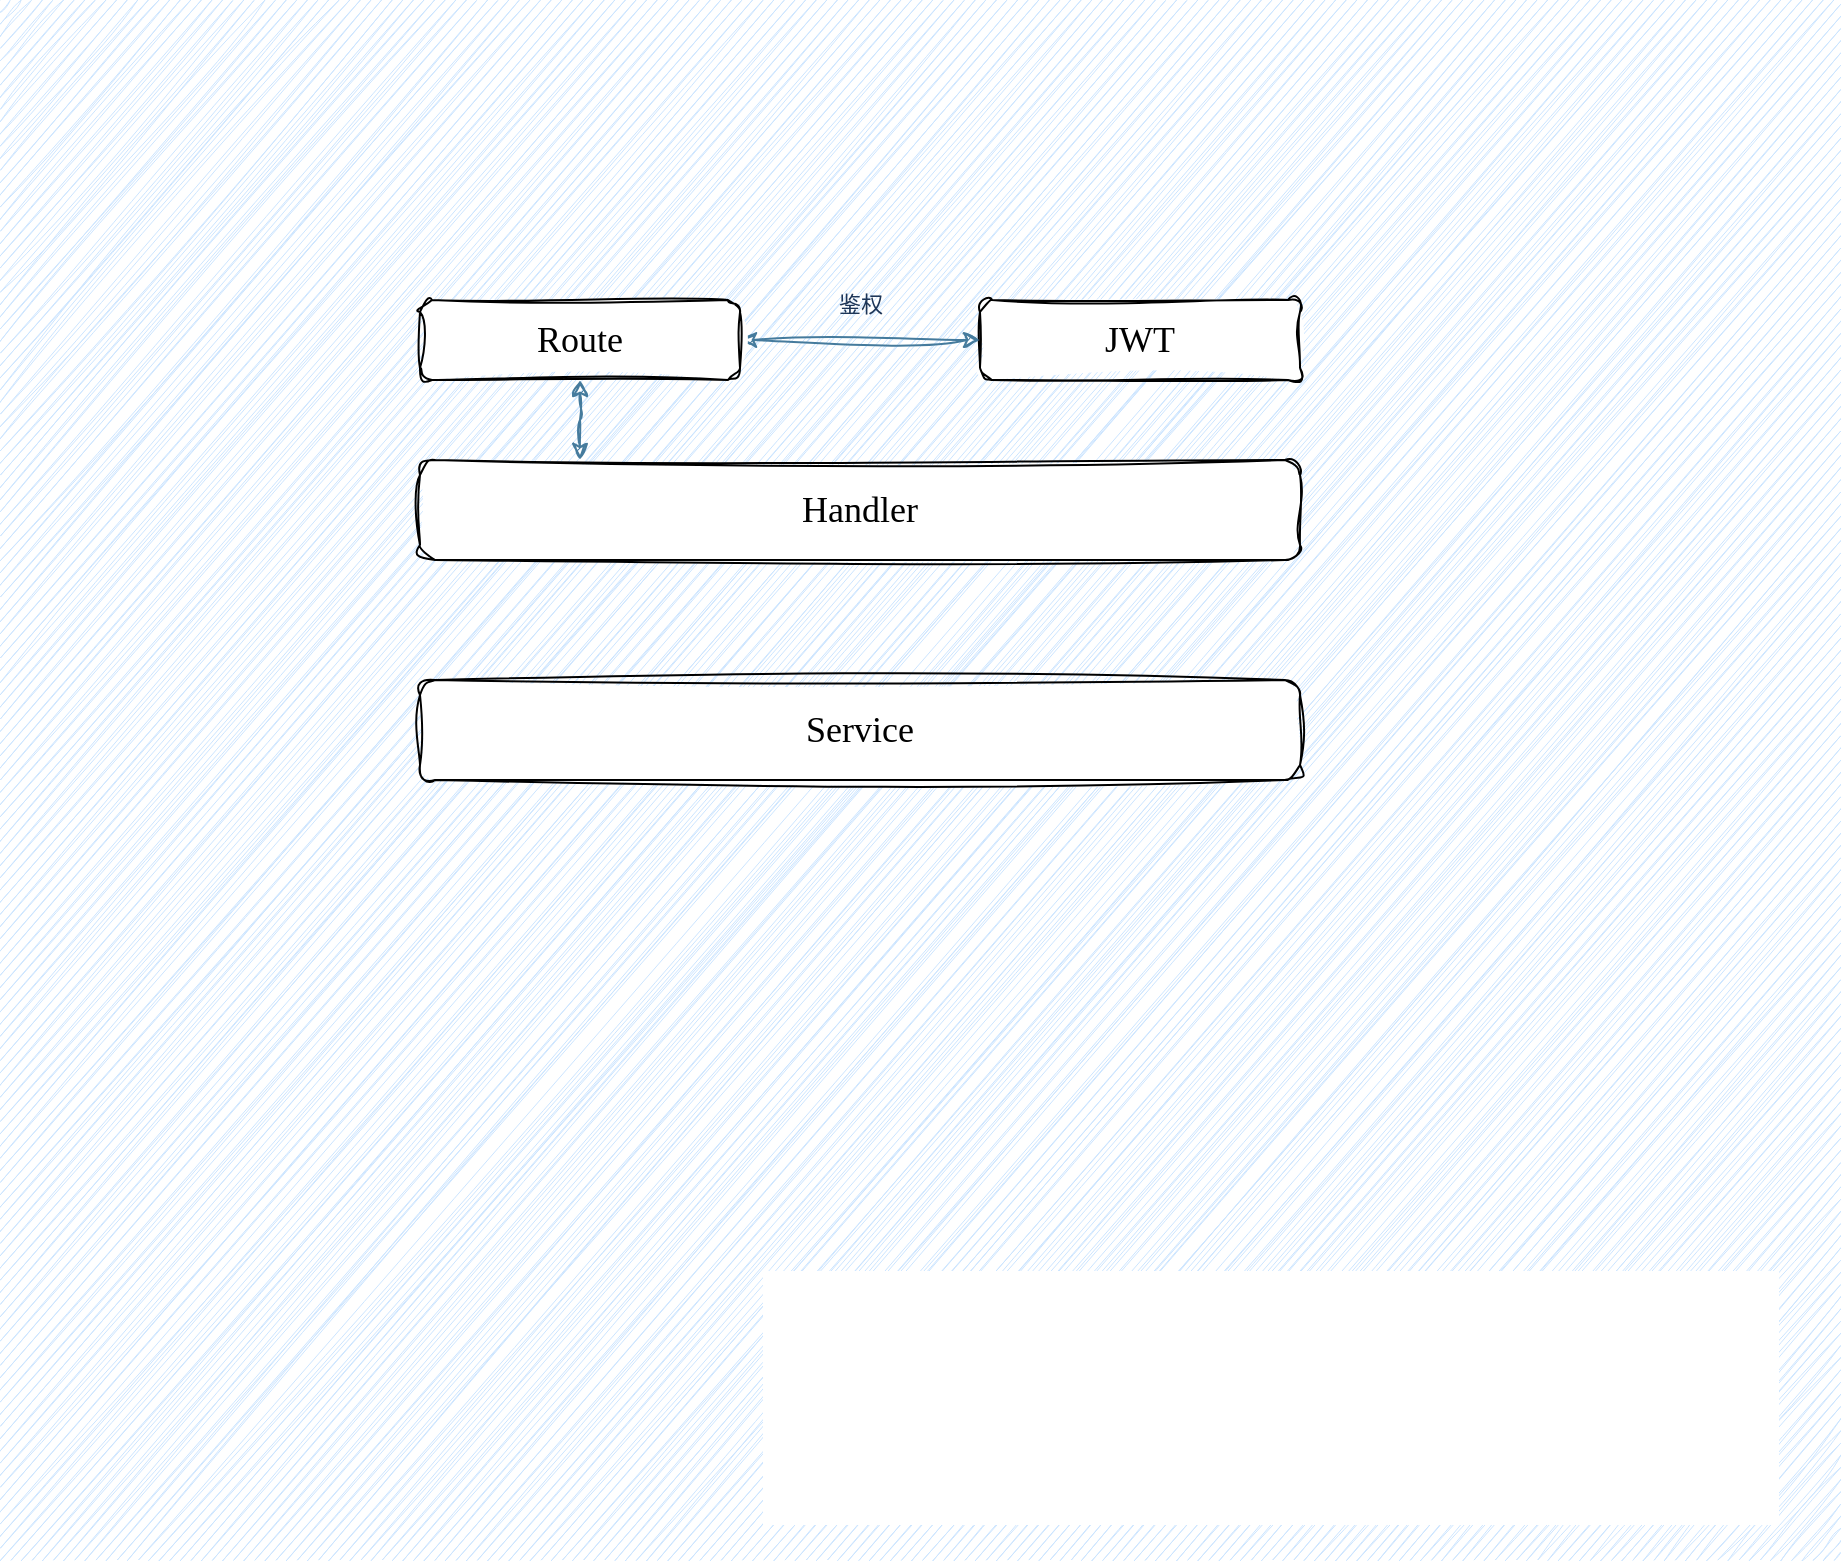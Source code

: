 <mxfile version="20.8.5" type="github">
  <diagram name="第 1 页" id="-vlab-wln1I7YojuGcyD">
    <mxGraphModel dx="1246" dy="569" grid="1" gridSize="10" guides="1" tooltips="1" connect="1" arrows="1" fold="1" page="0" pageScale="1" pageWidth="827" pageHeight="1169" math="0" shadow="0">
      <root>
        <mxCell id="0" />
        <mxCell id="1" parent="0" />
        <mxCell id="_8QWbkuz8nYEIBeXIv_E-8" value="" style="rounded=0;whiteSpace=wrap;html=1;sketch=1;hachureGap=4;jiggle=2;curveFitting=1;strokeColor=none;strokeWidth=1;fontFamily=Comic Sans MS;fontSize=18;fillColor=#cce5ff;" vertex="1" parent="1">
          <mxGeometry x="-50" y="160" width="920" height="780" as="geometry" />
        </mxCell>
        <mxCell id="7bCZedMBDCGuFrCVrtYH-1" value="&lt;font style=&quot;font-size: 18px;&quot;&gt;Handler&lt;/font&gt;" style="rounded=1;whiteSpace=wrap;html=1;shadow=0;labelBackgroundColor=none;sketch=1;curveFitting=1;jiggle=2;strokeWidth=1;fontFamily=Comic Sans MS;" parent="1" vertex="1">
          <mxGeometry x="160" y="390" width="440" height="50" as="geometry" />
        </mxCell>
        <mxCell id="7bCZedMBDCGuFrCVrtYH-2" value="&lt;font style=&quot;font-size: 18px;&quot;&gt;Service&lt;/font&gt;" style="rounded=1;whiteSpace=wrap;html=1;shadow=0;labelBackgroundColor=none;sketch=1;curveFitting=1;jiggle=2;strokeWidth=1;fontFamily=Comic Sans MS;" parent="1" vertex="1">
          <mxGeometry x="160" y="500" width="440" height="50" as="geometry" />
        </mxCell>
        <mxCell id="_8QWbkuz8nYEIBeXIv_E-1" value="&lt;font style=&quot;font-size: 18px;&quot;&gt;JWT&lt;/font&gt;" style="rounded=1;whiteSpace=wrap;html=1;shadow=0;labelBackgroundColor=none;sketch=1;curveFitting=1;jiggle=2;strokeWidth=1;fontFamily=Comic Sans MS;" vertex="1" parent="1">
          <mxGeometry x="440" y="310" width="160" height="40" as="geometry" />
        </mxCell>
        <mxCell id="_8QWbkuz8nYEIBeXIv_E-6" style="edgeStyle=orthogonalEdgeStyle;rounded=0;sketch=1;hachureGap=4;jiggle=2;curveFitting=1;orthogonalLoop=1;jettySize=auto;html=1;exitX=1;exitY=0.5;exitDx=0;exitDy=0;strokeColor=#457B9D;fontFamily=Comic Sans MS;fontSize=18;fontColor=#1D3557;fillColor=#A8DADC;startArrow=classic;startFill=1;" edge="1" parent="1" source="_8QWbkuz8nYEIBeXIv_E-5" target="_8QWbkuz8nYEIBeXIv_E-1">
          <mxGeometry relative="1" as="geometry" />
        </mxCell>
        <mxCell id="_8QWbkuz8nYEIBeXIv_E-7" value="&lt;font style=&quot;font-size: 11px;&quot;&gt;鉴权&lt;/font&gt;" style="edgeLabel;html=1;align=center;verticalAlign=middle;resizable=0;points=[];fontSize=18;fontFamily=Comic Sans MS;fontColor=#1D3557;labelBackgroundColor=none;" vertex="1" connectable="0" parent="_8QWbkuz8nYEIBeXIv_E-6">
          <mxGeometry x="0.406" relative="1" as="geometry">
            <mxPoint x="-25" y="-20" as="offset" />
          </mxGeometry>
        </mxCell>
        <mxCell id="_8QWbkuz8nYEIBeXIv_E-9" style="edgeStyle=orthogonalEdgeStyle;rounded=0;sketch=1;hachureGap=4;jiggle=2;curveFitting=1;orthogonalLoop=1;jettySize=auto;html=1;exitX=0.5;exitY=1;exitDx=0;exitDy=0;strokeColor=#457B9D;fontFamily=Comic Sans MS;fontSize=11;fontColor=#1D3557;startArrow=classic;startFill=1;fillColor=#A8DADC;" edge="1" parent="1" source="_8QWbkuz8nYEIBeXIv_E-5">
          <mxGeometry relative="1" as="geometry">
            <mxPoint x="240" y="390" as="targetPoint" />
            <Array as="points" />
          </mxGeometry>
        </mxCell>
        <mxCell id="_8QWbkuz8nYEIBeXIv_E-10" value="Text" style="edgeLabel;html=1;align=center;verticalAlign=middle;resizable=0;points=[];fontSize=11;fontFamily=Comic Sans MS;fontColor=none;noLabel=1;labelBackgroundColor=none;" vertex="1" connectable="0" parent="_8QWbkuz8nYEIBeXIv_E-9">
          <mxGeometry x="-0.057" relative="1" as="geometry">
            <mxPoint x="20" as="offset" />
          </mxGeometry>
        </mxCell>
        <mxCell id="_8QWbkuz8nYEIBeXIv_E-5" value="Route" style="rounded=1;whiteSpace=wrap;html=1;sketch=1;hachureGap=4;jiggle=2;curveFitting=1;strokeWidth=1;fontFamily=Comic Sans MS;fontSize=18;" vertex="1" parent="1">
          <mxGeometry x="160" y="310" width="160" height="40" as="geometry" />
        </mxCell>
      </root>
    </mxGraphModel>
  </diagram>
</mxfile>
